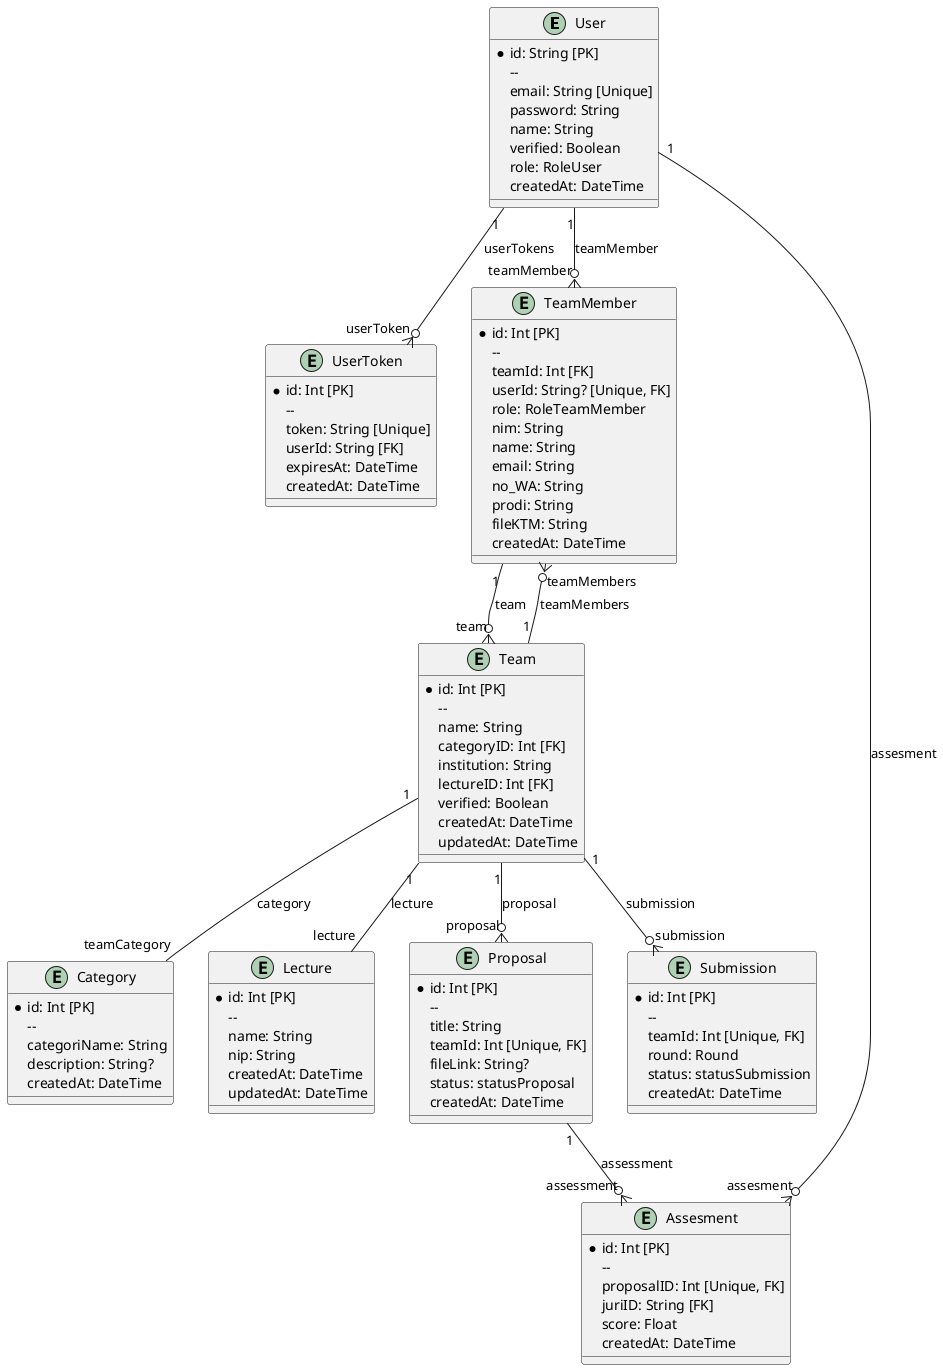 @startuml ActorFontSize

entity "User" {
  * id: String [PK]
    --
    email: String [Unique]
    password: String
    name: String
    verified: Boolean
    role: RoleUser
    createdAt: DateTime
}

entity "UserToken" {
  * id: Int [PK]
    --
    token: String [Unique]
    userId: String [FK]
    expiresAt: DateTime
    createdAt: DateTime
}

entity "Category" {
  * id: Int [PK]
    --
    categoriName: String
    description: String?
    createdAt: DateTime
}

entity "Lecture" {
  * id: Int [PK]
    --
    name: String
    nip: String
    createdAt: DateTime
    updatedAt: DateTime
}

entity "Team" {
  * id: Int [PK]
    --
    name: String
    categoryID: Int [FK]
    institution: String
    lectureID: Int [FK]
    verified: Boolean
    createdAt: DateTime
    updatedAt: DateTime
}

entity "TeamMember" {
  * id: Int [PK]
    --
    teamId: Int [FK]
    userId: String? [Unique, FK]
    role: RoleTeamMember
    nim: String
    name: String
    email: String
    no_WA: String
    prodi: String
    fileKTM: String
    createdAt: DateTime
}

entity "Proposal" {
  * id: Int [PK]
    --
    title: String
    teamId: Int [Unique, FK]
    fileLink: String?
    status: statusProposal
    createdAt: DateTime
}

entity "Assesment" {
  * id: Int [PK]
    --
    proposalID: Int [Unique, FK]
    juriID: String [FK]
    score: Float
    createdAt: DateTime
}

entity "Submission" {
  * id: Int [PK]
    --
    teamId: Int [Unique, FK]
    round: Round
    status: statusSubmission
    createdAt: DateTime
}

User "1" --o{ "userToken" UserToken : "userTokens"
User "1" --o{ "teamMember" TeamMember : "teamMember"
User "1" --o{ "assesment" Assesment : "assesment"
Team "1" --o{ "teamMembers" TeamMember : "teamMembers"
Team "1" --o{ "proposal" Proposal : "proposal"
Team "1" --o{ "submission" Submission : "submission"
TeamMember "1" --o{ "team" Team : "team"
Proposal "1" --o{ "assessment" Assesment : "assessment"
Team "1" -- "teamCategory" Category : "category"
Team "1" -- "lecture" Lecture : "lecture"

@enduml

